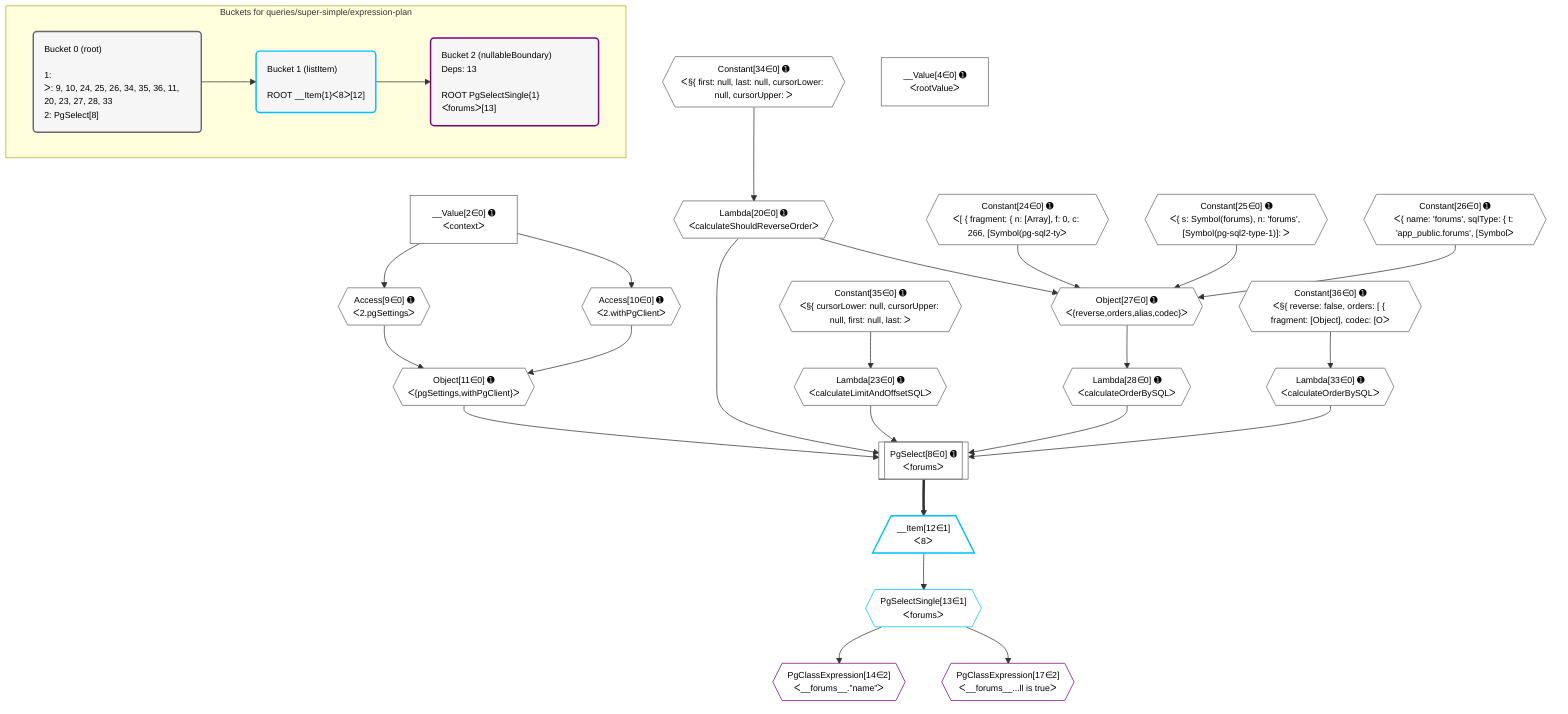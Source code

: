 %%{init: {'themeVariables': { 'fontSize': '12px'}}}%%
graph TD
    classDef path fill:#eee,stroke:#000,color:#000
    classDef plan fill:#fff,stroke-width:1px,color:#000
    classDef itemplan fill:#fff,stroke-width:2px,color:#000
    classDef unbatchedplan fill:#dff,stroke-width:1px,color:#000
    classDef sideeffectplan fill:#fcc,stroke-width:2px,color:#000
    classDef bucket fill:#f6f6f6,color:#000,stroke-width:2px,text-align:left


    %% plan dependencies
    PgSelect8[["PgSelect[8∈0] ➊<br />ᐸforumsᐳ"]]:::plan
    Object11{{"Object[11∈0] ➊<br />ᐸ{pgSettings,withPgClient}ᐳ"}}:::plan
    Lambda20{{"Lambda[20∈0] ➊<br />ᐸcalculateShouldReverseOrderᐳ"}}:::plan
    Lambda23{{"Lambda[23∈0] ➊<br />ᐸcalculateLimitAndOffsetSQLᐳ"}}:::plan
    Lambda28{{"Lambda[28∈0] ➊<br />ᐸcalculateOrderBySQLᐳ"}}:::plan
    Lambda33{{"Lambda[33∈0] ➊<br />ᐸcalculateOrderBySQLᐳ"}}:::plan
    Object11 & Lambda20 & Lambda23 & Lambda28 & Lambda33 --> PgSelect8
    Object27{{"Object[27∈0] ➊<br />ᐸ{reverse,orders,alias,codec}ᐳ"}}:::plan
    Constant24{{"Constant[24∈0] ➊<br />ᐸ[ { fragment: { n: [Array], f: 0, c: 266, [Symbol(pg-sql2-tyᐳ"}}:::plan
    Constant25{{"Constant[25∈0] ➊<br />ᐸ{ s: Symbol(forums), n: 'forums', [Symbol(pg-sql2-type-1)]: ᐳ"}}:::plan
    Constant26{{"Constant[26∈0] ➊<br />ᐸ{ name: 'forums', sqlType: { t: 'app_public.forums', [Symbolᐳ"}}:::plan
    Lambda20 & Constant24 & Constant25 & Constant26 --> Object27
    Access9{{"Access[9∈0] ➊<br />ᐸ2.pgSettingsᐳ"}}:::plan
    Access10{{"Access[10∈0] ➊<br />ᐸ2.withPgClientᐳ"}}:::plan
    Access9 & Access10 --> Object11
    __Value2["__Value[2∈0] ➊<br />ᐸcontextᐳ"]:::plan
    __Value2 --> Access9
    __Value2 --> Access10
    Constant34{{"Constant[34∈0] ➊<br />ᐸ§{ first: null, last: null, cursorLower: null, cursorUpper: ᐳ"}}:::plan
    Constant34 --> Lambda20
    Constant35{{"Constant[35∈0] ➊<br />ᐸ§{ cursorLower: null, cursorUpper: null, first: null, last: ᐳ"}}:::plan
    Constant35 --> Lambda23
    Object27 --> Lambda28
    Constant36{{"Constant[36∈0] ➊<br />ᐸ§{ reverse: false, orders: [ { fragment: [Object], codec: [Oᐳ"}}:::plan
    Constant36 --> Lambda33
    __Value4["__Value[4∈0] ➊<br />ᐸrootValueᐳ"]:::plan
    __Item12[/"__Item[12∈1]<br />ᐸ8ᐳ"\]:::itemplan
    PgSelect8 ==> __Item12
    PgSelectSingle13{{"PgSelectSingle[13∈1]<br />ᐸforumsᐳ"}}:::plan
    __Item12 --> PgSelectSingle13
    PgClassExpression14{{"PgClassExpression[14∈2]<br />ᐸ__forums__.”name”ᐳ"}}:::plan
    PgSelectSingle13 --> PgClassExpression14
    PgClassExpression17{{"PgClassExpression[17∈2]<br />ᐸ__forums__...ll is trueᐳ"}}:::plan
    PgSelectSingle13 --> PgClassExpression17

    %% define steps

    subgraph "Buckets for queries/super-simple/expression-plan"
    Bucket0("Bucket 0 (root)<br /><br />1: <br />ᐳ: 9, 10, 24, 25, 26, 34, 35, 36, 11, 20, 23, 27, 28, 33<br />2: PgSelect[8]"):::bucket
    classDef bucket0 stroke:#696969
    class Bucket0,__Value2,__Value4,PgSelect8,Access9,Access10,Object11,Lambda20,Lambda23,Constant24,Constant25,Constant26,Object27,Lambda28,Lambda33,Constant34,Constant35,Constant36 bucket0
    Bucket1("Bucket 1 (listItem)<br /><br />ROOT __Item{1}ᐸ8ᐳ[12]"):::bucket
    classDef bucket1 stroke:#00bfff
    class Bucket1,__Item12,PgSelectSingle13 bucket1
    Bucket2("Bucket 2 (nullableBoundary)<br />Deps: 13<br /><br />ROOT PgSelectSingle{1}ᐸforumsᐳ[13]"):::bucket
    classDef bucket2 stroke:#7f007f
    class Bucket2,PgClassExpression14,PgClassExpression17 bucket2
    Bucket0 --> Bucket1
    Bucket1 --> Bucket2
    end